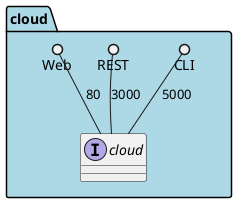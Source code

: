 @startuml

package "cloud" #lightblue {
    interface "cloud" {

    }
    CLI ()-- "cloud" : 5000
    REST ()-- "cloud" : 3000
    Web ()-- "cloud" : 80
}


@enduml
